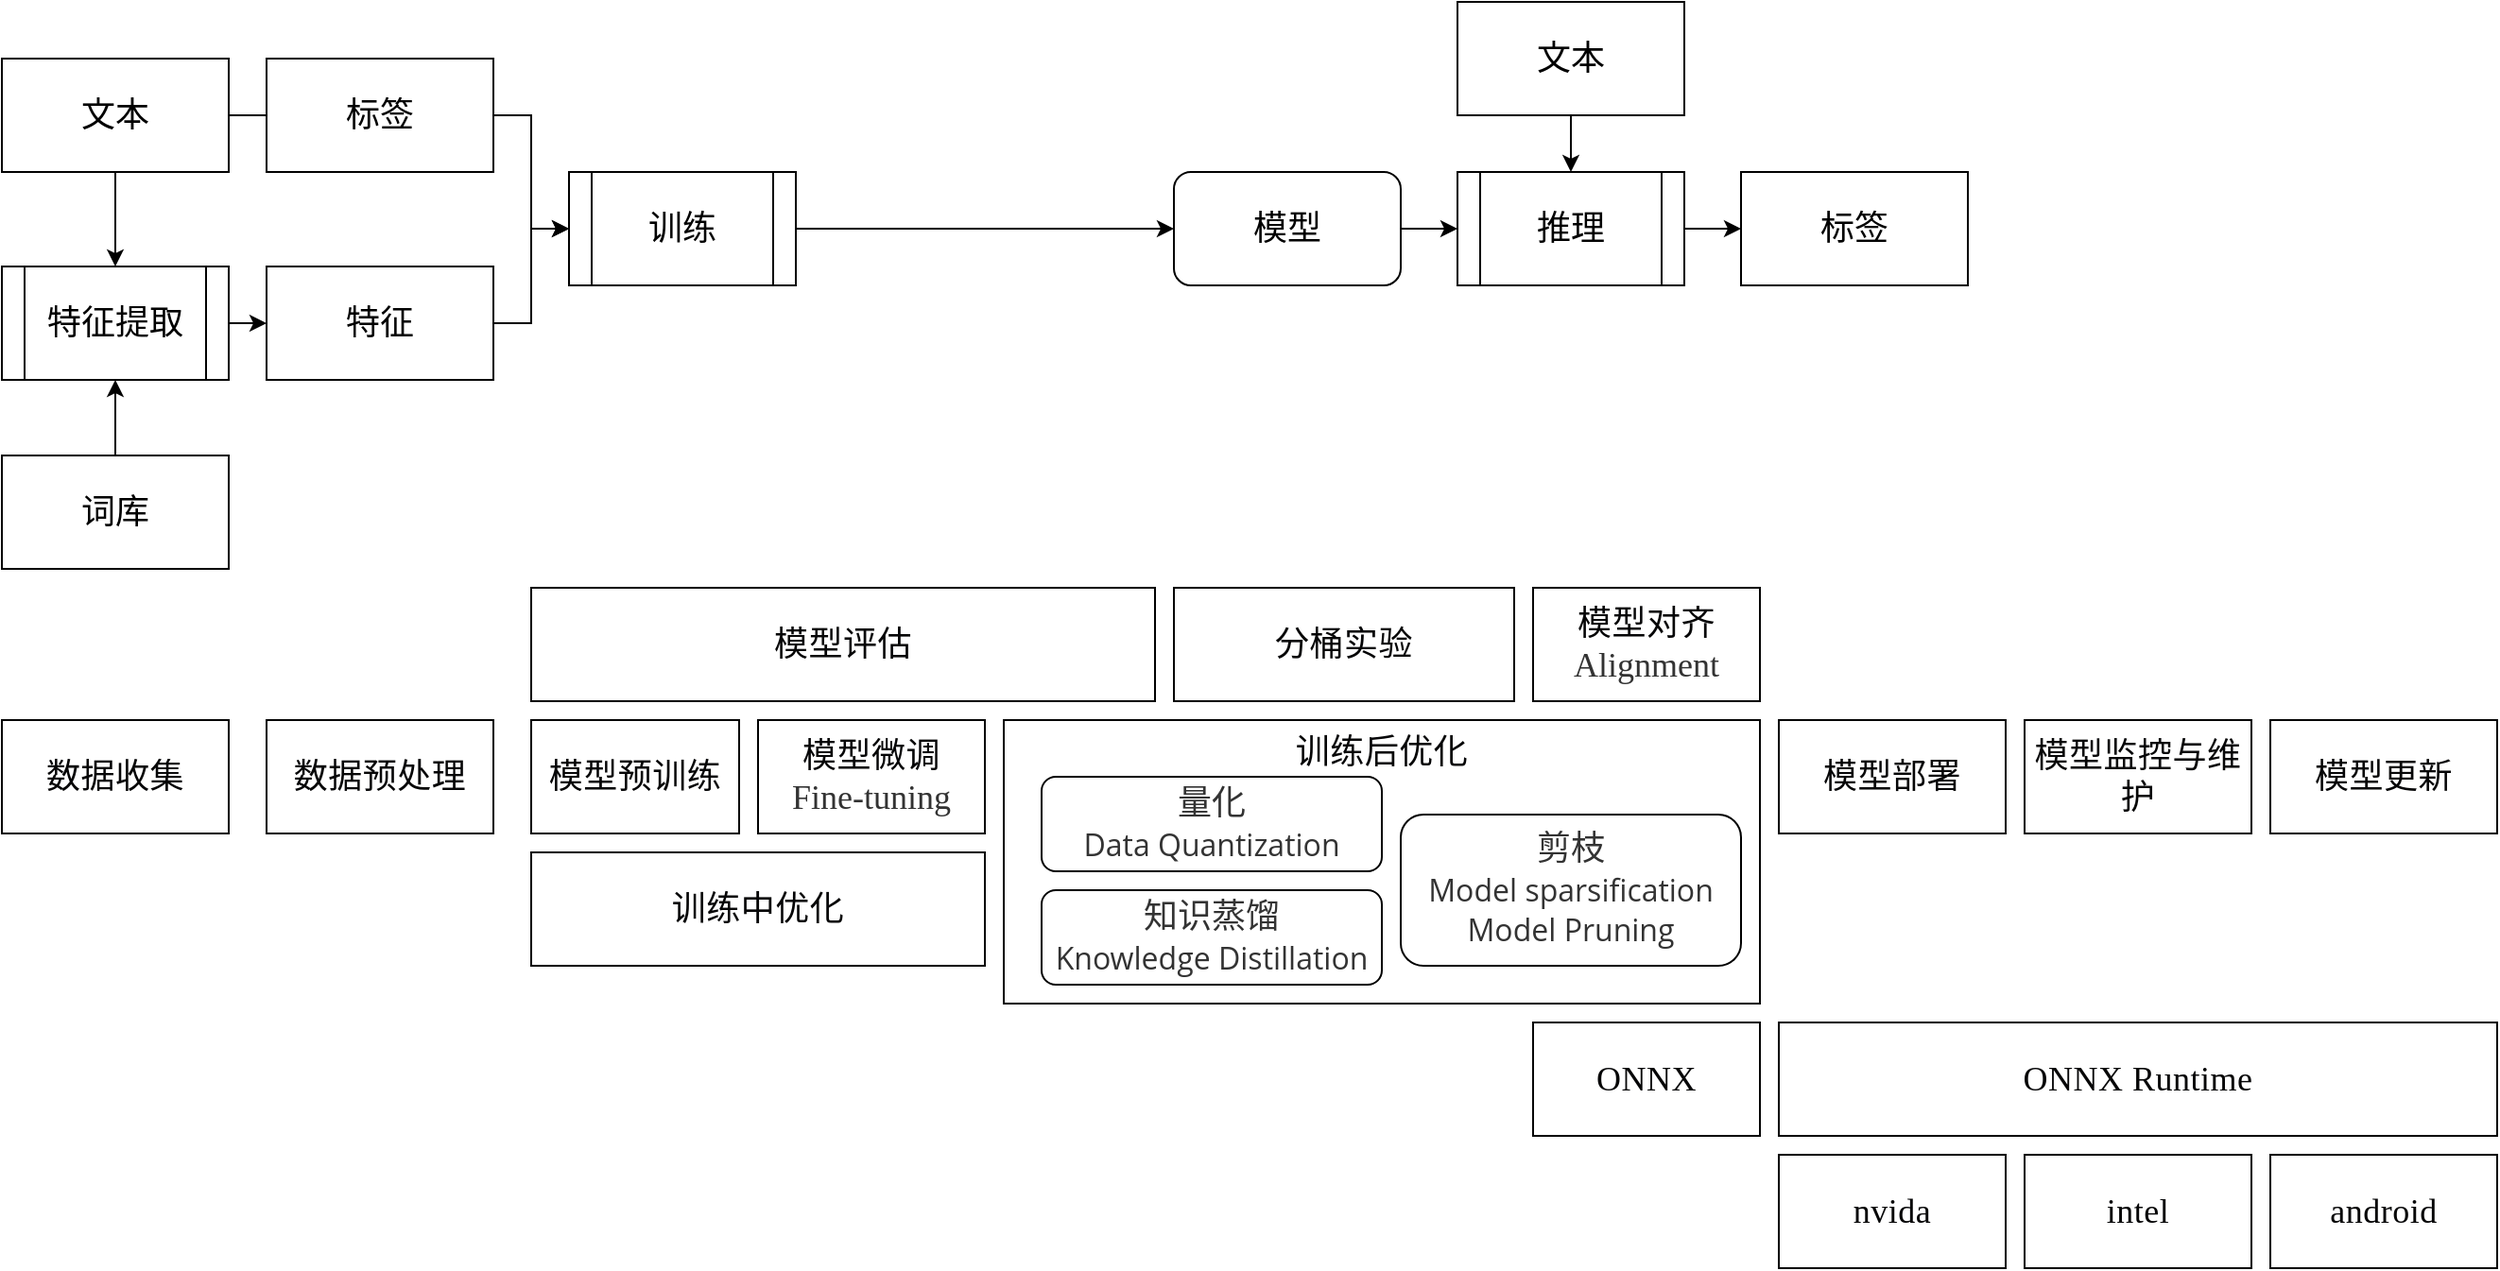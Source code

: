 <mxfile version="24.6.4" type="device">
  <diagram name="第 1 页" id="nE0wfuw-Ve8IWSHamWYk">
    <mxGraphModel dx="2710" dy="1045" grid="1" gridSize="10" guides="1" tooltips="1" connect="1" arrows="1" fold="1" page="1" pageScale="1" pageWidth="827" pageHeight="1169" math="0" shadow="0">
      <root>
        <mxCell id="0" />
        <mxCell id="1" parent="0" />
        <mxCell id="1crTcf5e7lMaoE_Rrd1W-3" value="&lt;span style=&quot;color: rgb(6, 6, 7); font-size: 18px; letter-spacing: 0.25px; text-align: left; white-space-collapse: preserve; background-color: rgb(255, 255, 255); box-sizing: inherit;&quot;&gt;数据收集&lt;/span&gt;" style="rounded=0;whiteSpace=wrap;html=1;fontFamily=Nunito;fontStyle=0;fontSize=18;" parent="1" vertex="1">
          <mxGeometry x="-160" y="520" width="120" height="60" as="geometry" />
        </mxCell>
        <mxCell id="1crTcf5e7lMaoE_Rrd1W-4" value="&lt;span style=&quot;color: rgb(6, 6, 7); font-size: 18px; letter-spacing: 0.25px; text-align: left; white-space-collapse: preserve; background-color: rgb(255, 255, 255); box-sizing: inherit;&quot;&gt;数据预处理&lt;/span&gt;" style="rounded=0;whiteSpace=wrap;html=1;fontFamily=Nunito;fontStyle=0;fontSize=18;" parent="1" vertex="1">
          <mxGeometry x="-20" y="520" width="120" height="60" as="geometry" />
        </mxCell>
        <mxCell id="1crTcf5e7lMaoE_Rrd1W-5" value="&lt;span style=&quot;color: rgb(6, 6, 7); font-size: 18px; letter-spacing: 0.25px; text-align: left; white-space-collapse: preserve; background-color: rgb(255, 255, 255); box-sizing: inherit;&quot;&gt;模型预训练&lt;/span&gt;" style="rounded=0;whiteSpace=wrap;html=1;fontFamily=Nunito;fontStyle=0;fontSize=18;" parent="1" vertex="1">
          <mxGeometry x="120" y="520" width="110" height="60" as="geometry" />
        </mxCell>
        <mxCell id="1crTcf5e7lMaoE_Rrd1W-6" value="&lt;span style=&quot;color: rgb(6, 6, 7); font-size: 18px; letter-spacing: 0.25px; text-align: left; white-space-collapse: preserve; background-color: rgb(255, 255, 255); box-sizing: inherit;&quot;&gt;模型评估&lt;/span&gt;" style="rounded=0;whiteSpace=wrap;html=1;fontFamily=Nunito;fontStyle=0;fontSize=18;" parent="1" vertex="1">
          <mxGeometry x="120" y="450" width="330" height="60" as="geometry" />
        </mxCell>
        <mxCell id="1crTcf5e7lMaoE_Rrd1W-7" value="&lt;span style=&quot;color: rgb(6, 6, 7); font-size: 18px; letter-spacing: 0.25px; text-align: left; white-space-collapse: preserve; background-color: rgb(255, 255, 255); box-sizing: inherit;&quot;&gt;模型微调&lt;/span&gt;&lt;div style=&quot;font-size: 18px;&quot;&gt;&lt;span style=&quot;color: rgb(6, 6, 7); font-size: 18px; letter-spacing: 0.25px; text-align: left; white-space-collapse: preserve; background-color: rgb(255, 255, 255); box-sizing: inherit;&quot;&gt;&lt;span style=&quot;color: rgb(51, 51, 51); font-size: 18px; letter-spacing: normal; orphans: 4;&quot;&gt;Fine-tuning&lt;/span&gt;&lt;br style=&quot;font-size: 18px;&quot;&gt;&lt;/span&gt;&lt;/div&gt;" style="rounded=0;whiteSpace=wrap;html=1;fontFamily=Nunito;fontStyle=0;fontSize=18;" parent="1" vertex="1">
          <mxGeometry x="240" y="520" width="120" height="60" as="geometry" />
        </mxCell>
        <mxCell id="1crTcf5e7lMaoE_Rrd1W-8" value="&lt;span style=&quot;color: rgb(6, 6, 7); font-size: 18px; letter-spacing: 0.25px; text-align: left; white-space-collapse: preserve; background-color: rgb(255, 255, 255); box-sizing: inherit;&quot;&gt;模型对齐&lt;/span&gt;&lt;div style=&quot;font-size: 18px;&quot;&gt;&lt;span style=&quot;color: rgb(6, 6, 7); font-size: 18px; letter-spacing: 0.25px; text-align: left; white-space-collapse: preserve; background-color: rgb(255, 255, 255); box-sizing: inherit;&quot;&gt;&lt;span style=&quot;color: rgb(51, 51, 51); font-size: 18px; letter-spacing: normal; orphans: 4;&quot;&gt;Alignment&lt;/span&gt;&lt;br style=&quot;font-size: 18px;&quot;&gt;&lt;/span&gt;&lt;/div&gt;" style="rounded=0;whiteSpace=wrap;html=1;fontFamily=Nunito;fontStyle=0;fontSize=18;" parent="1" vertex="1">
          <mxGeometry x="650" y="450" width="120" height="60" as="geometry" />
        </mxCell>
        <mxCell id="1crTcf5e7lMaoE_Rrd1W-10" value="&lt;span style=&quot;color: rgb(6, 6, 7); font-size: 18px; letter-spacing: 0.25px; text-align: left; white-space-collapse: preserve; background-color: rgb(255, 255, 255); box-sizing: inherit;&quot;&gt;模型部署&lt;/span&gt;" style="rounded=0;whiteSpace=wrap;html=1;fontFamily=Nunito;fontStyle=0;fontSize=18;" parent="1" vertex="1">
          <mxGeometry x="780" y="520" width="120" height="60" as="geometry" />
        </mxCell>
        <mxCell id="1crTcf5e7lMaoE_Rrd1W-11" value="&lt;span style=&quot;color: rgb(6, 6, 7); font-size: 18px; letter-spacing: 0.25px; text-align: left; white-space-collapse: preserve; background-color: rgb(255, 255, 255); box-sizing: inherit;&quot;&gt;模型监控与维护&lt;/span&gt;" style="rounded=0;whiteSpace=wrap;html=1;fontFamily=Nunito;fontStyle=0;fontSize=18;" parent="1" vertex="1">
          <mxGeometry x="910" y="520" width="120" height="60" as="geometry" />
        </mxCell>
        <mxCell id="1crTcf5e7lMaoE_Rrd1W-12" value="&lt;span style=&quot;color: rgb(6, 6, 7); font-size: 18px; letter-spacing: 0.25px; text-align: left; white-space-collapse: preserve; background-color: rgb(255, 255, 255); box-sizing: inherit;&quot;&gt;模型更新&lt;/span&gt;" style="rounded=0;whiteSpace=wrap;html=1;fontFamily=Nunito;fontStyle=0;fontSize=18;" parent="1" vertex="1">
          <mxGeometry x="1040" y="520" width="120" height="60" as="geometry" />
        </mxCell>
        <mxCell id="m1tW98zLpAQQyHlPn3tl-1" value="&lt;span style=&quot;color: rgb(6, 6, 7); font-size: 18px; letter-spacing: 0.25px; text-align: left; white-space-collapse: preserve; background-color: rgb(255, 255, 255); box-sizing: inherit;&quot;&gt;训练中优化&lt;/span&gt;" style="rounded=0;whiteSpace=wrap;html=1;fontFamily=Nunito;fontStyle=0;fontSize=18;" parent="1" vertex="1">
          <mxGeometry x="120" y="590" width="240" height="60" as="geometry" />
        </mxCell>
        <mxCell id="m1tW98zLpAQQyHlPn3tl-2" value="&lt;span style=&quot;color: rgb(6, 6, 7); font-size: 18px; letter-spacing: 0.25px; text-align: left; white-space-collapse: preserve; background-color: rgb(255, 255, 255); box-sizing: inherit;&quot;&gt;训练后优化&lt;/span&gt;" style="rounded=0;whiteSpace=wrap;html=1;verticalAlign=top;fontFamily=Nunito;fontStyle=0;fontSize=18;" parent="1" vertex="1">
          <mxGeometry x="370" y="520" width="400" height="150" as="geometry" />
        </mxCell>
        <mxCell id="d93UorX2Dsy2BGc8bKR5-2" value="&lt;span style=&quot;color: rgb(51, 51, 51); font-size: 18px; orphans: 4; text-align: start; white-space-collapse: preserve; background-color: rgb(255, 255, 255);&quot;&gt;剪枝&lt;/span&gt;&lt;div&gt;&lt;span style=&quot;color: rgb(51, 51, 51); font-family: &amp;quot;Open Sans&amp;quot;, &amp;quot;Clear Sans&amp;quot;, &amp;quot;Helvetica Neue&amp;quot;, Helvetica, Arial, &amp;quot;Segoe UI Emoji&amp;quot;, sans-serif; font-size: 16px; orphans: 4; text-align: left; white-space-collapse: preserve; background-color: rgb(255, 255, 255);&quot;&gt;Model sparsification&lt;/span&gt;&lt;/div&gt;&lt;div&gt;&lt;span style=&quot;color: rgb(51, 51, 51); font-family: &amp;quot;Open Sans&amp;quot;, &amp;quot;Clear Sans&amp;quot;, &amp;quot;Helvetica Neue&amp;quot;, Helvetica, Arial, &amp;quot;Segoe UI Emoji&amp;quot;, sans-serif; font-size: 16px; orphans: 4; text-align: left; white-space-collapse: preserve; background-color: rgb(255, 255, 255);&quot;&gt;Model Pruning&lt;/span&gt;&lt;span style=&quot;color: rgb(51, 51, 51); font-size: 18px; orphans: 4; text-align: start; white-space-collapse: preserve; background-color: rgb(255, 255, 255);&quot;&gt;&lt;br&gt;&lt;/span&gt;&lt;/div&gt;" style="rounded=1;whiteSpace=wrap;html=1;fontFamily=Nunito;fontStyle=0;fontSize=18;" vertex="1" parent="1">
          <mxGeometry x="580" y="570" width="180" height="80" as="geometry" />
        </mxCell>
        <mxCell id="d93UorX2Dsy2BGc8bKR5-3" value="&lt;span style=&quot;color: rgb(51, 51, 51); font-size: 18px; orphans: 4; text-align: start; white-space-collapse: preserve; background-color: rgb(255, 255, 255);&quot;&gt;量化&lt;/span&gt;&lt;div&gt;&lt;span style=&quot;color: rgb(51, 51, 51); font-family: &amp;quot;Open Sans&amp;quot;, &amp;quot;Clear Sans&amp;quot;, &amp;quot;Helvetica Neue&amp;quot;, Helvetica, Arial, &amp;quot;Segoe UI Emoji&amp;quot;, sans-serif; font-size: 16px; orphans: 4; text-align: left; white-space-collapse: preserve; background-color: rgb(255, 255, 255);&quot;&gt;Data Quantization&lt;/span&gt;&lt;span style=&quot;color: rgb(51, 51, 51); font-size: 18px; orphans: 4; text-align: start; white-space-collapse: preserve; background-color: rgb(255, 255, 255);&quot;&gt;&lt;br&gt;&lt;/span&gt;&lt;/div&gt;" style="rounded=1;whiteSpace=wrap;html=1;fontFamily=Nunito;fontStyle=0;fontSize=18;" vertex="1" parent="1">
          <mxGeometry x="390" y="550" width="180" height="50" as="geometry" />
        </mxCell>
        <mxCell id="d93UorX2Dsy2BGc8bKR5-4" value="&lt;span style=&quot;color: rgb(51, 51, 51); font-size: 18px; orphans: 4; text-align: start; white-space-collapse: preserve; background-color: rgb(255, 255, 255);&quot;&gt;知识蒸馏&lt;/span&gt;&lt;div&gt;&lt;span style=&quot;color: rgb(51, 51, 51); font-family: &amp;quot;Open Sans&amp;quot;, &amp;quot;Clear Sans&amp;quot;, &amp;quot;Helvetica Neue&amp;quot;, Helvetica, Arial, &amp;quot;Segoe UI Emoji&amp;quot;, sans-serif; font-size: 16px; orphans: 4; text-align: left; white-space-collapse: preserve; background-color: rgb(255, 255, 255);&quot;&gt;Knowledge Distillation&lt;/span&gt;&lt;span style=&quot;color: rgb(51, 51, 51); font-size: 18px; orphans: 4; text-align: start; white-space-collapse: preserve; background-color: rgb(255, 255, 255);&quot;&gt;&lt;br&gt;&lt;/span&gt;&lt;/div&gt;" style="rounded=1;whiteSpace=wrap;html=1;fontFamily=Nunito;fontStyle=0;fontSize=18;" vertex="1" parent="1">
          <mxGeometry x="390" y="610" width="180" height="50" as="geometry" />
        </mxCell>
        <mxCell id="d93UorX2Dsy2BGc8bKR5-5" value="&lt;span style=&quot;color: rgb(6, 6, 7); font-size: 18px; letter-spacing: 0.25px; text-align: left; white-space-collapse: preserve; background-color: rgb(255, 255, 255); box-sizing: inherit;&quot;&gt;ONNX&lt;/span&gt;" style="rounded=0;whiteSpace=wrap;html=1;fontFamily=Nunito;fontStyle=0;fontSize=18;" vertex="1" parent="1">
          <mxGeometry x="650" y="680" width="120" height="60" as="geometry" />
        </mxCell>
        <mxCell id="d93UorX2Dsy2BGc8bKR5-6" value="&lt;span style=&quot;color: rgb(6, 6, 7); font-size: 18px; letter-spacing: 0.25px; text-align: left; white-space-collapse: preserve; background-color: rgb(255, 255, 255); box-sizing: inherit;&quot;&gt;ONNX Runtime&lt;/span&gt;" style="rounded=0;whiteSpace=wrap;html=1;fontFamily=Nunito;fontStyle=0;fontSize=18;" vertex="1" parent="1">
          <mxGeometry x="780" y="680" width="380" height="60" as="geometry" />
        </mxCell>
        <mxCell id="d93UorX2Dsy2BGc8bKR5-7" value="&lt;span style=&quot;color: rgb(6, 6, 7); font-size: 18px; letter-spacing: 0.25px; text-align: left; white-space-collapse: preserve; background-color: rgb(255, 255, 255); box-sizing: inherit;&quot;&gt;nvida&lt;/span&gt;" style="rounded=0;whiteSpace=wrap;html=1;fontFamily=Nunito;fontStyle=0;fontSize=18;" vertex="1" parent="1">
          <mxGeometry x="780" y="750" width="120" height="60" as="geometry" />
        </mxCell>
        <mxCell id="d93UorX2Dsy2BGc8bKR5-8" value="&lt;div style=&quot;text-align: left; font-size: 18px;&quot;&gt;&lt;font style=&quot;font-size: 18px;&quot; color=&quot;#060607&quot;&gt;&lt;span style=&quot;font-size: 18px; letter-spacing: 0.25px; white-space-collapse: preserve; background-color: rgb(255, 255, 255);&quot;&gt;&lt;span style=&quot;font-size: 18px;&quot;&gt;intel&lt;/span&gt;&lt;/span&gt;&lt;/font&gt;&lt;/div&gt;" style="rounded=0;whiteSpace=wrap;html=1;fontFamily=Nunito;fontStyle=0;fontSize=18;" vertex="1" parent="1">
          <mxGeometry x="910" y="750" width="120" height="60" as="geometry" />
        </mxCell>
        <mxCell id="d93UorX2Dsy2BGc8bKR5-9" value="&lt;span style=&quot;color: rgb(6, 6, 7); font-size: 18px; letter-spacing: 0.25px; text-align: left; white-space-collapse: preserve; background-color: rgb(255, 255, 255); box-sizing: inherit;&quot;&gt;android&lt;/span&gt;" style="rounded=0;whiteSpace=wrap;html=1;fontFamily=Nunito;fontStyle=0;fontSize=18;" vertex="1" parent="1">
          <mxGeometry x="1040" y="750" width="120" height="60" as="geometry" />
        </mxCell>
        <mxCell id="d93UorX2Dsy2BGc8bKR5-10" style="edgeStyle=orthogonalEdgeStyle;rounded=0;orthogonalLoop=1;jettySize=auto;html=1;exitX=0.5;exitY=1;exitDx=0;exitDy=0;fontFamily=Nunito;fontStyle=0;fontSize=18;" edge="1" parent="1" source="d93UorX2Dsy2BGc8bKR5-12" target="d93UorX2Dsy2BGc8bKR5-18">
          <mxGeometry relative="1" as="geometry" />
        </mxCell>
        <mxCell id="d93UorX2Dsy2BGc8bKR5-11" style="edgeStyle=orthogonalEdgeStyle;rounded=0;orthogonalLoop=1;jettySize=auto;html=1;exitX=1;exitY=0.5;exitDx=0;exitDy=0;entryX=0;entryY=0.5;entryDx=0;entryDy=0;endArrow=none;endFill=0;fontFamily=Nunito;fontStyle=0;fontSize=18;" edge="1" parent="1" source="d93UorX2Dsy2BGc8bKR5-12" target="d93UorX2Dsy2BGc8bKR5-20">
          <mxGeometry relative="1" as="geometry" />
        </mxCell>
        <mxCell id="d93UorX2Dsy2BGc8bKR5-12" value="文本" style="rounded=0;whiteSpace=wrap;html=1;fontFamily=Nunito;fontStyle=0;fontSize=18;" vertex="1" parent="1">
          <mxGeometry x="-160" y="170" width="120" height="60" as="geometry" />
        </mxCell>
        <mxCell id="d93UorX2Dsy2BGc8bKR5-30" style="edgeStyle=orthogonalEdgeStyle;rounded=0;orthogonalLoop=1;jettySize=auto;html=1;exitX=0.5;exitY=0;exitDx=0;exitDy=0;entryX=0.5;entryY=1;entryDx=0;entryDy=0;fontFamily=Nunito;fontStyle=0;fontSize=18;" edge="1" parent="1" source="d93UorX2Dsy2BGc8bKR5-14" target="d93UorX2Dsy2BGc8bKR5-18">
          <mxGeometry relative="1" as="geometry" />
        </mxCell>
        <mxCell id="d93UorX2Dsy2BGc8bKR5-14" value="词库" style="rounded=0;whiteSpace=wrap;html=1;fontFamily=Nunito;fontStyle=0;fontSize=18;" vertex="1" parent="1">
          <mxGeometry x="-160" y="380" width="120" height="60" as="geometry" />
        </mxCell>
        <mxCell id="d93UorX2Dsy2BGc8bKR5-15" style="edgeStyle=orthogonalEdgeStyle;rounded=0;orthogonalLoop=1;jettySize=auto;html=1;exitX=1;exitY=0.5;exitDx=0;exitDy=0;entryX=0;entryY=0.5;entryDx=0;entryDy=0;fontFamily=Nunito;fontStyle=0;fontSize=18;" edge="1" parent="1" source="d93UorX2Dsy2BGc8bKR5-16" target="d93UorX2Dsy2BGc8bKR5-24">
          <mxGeometry relative="1" as="geometry" />
        </mxCell>
        <mxCell id="d93UorX2Dsy2BGc8bKR5-16" value="特征" style="rounded=0;whiteSpace=wrap;html=1;fontFamily=Nunito;fontStyle=0;fontSize=18;" vertex="1" parent="1">
          <mxGeometry x="-20" y="280" width="120" height="60" as="geometry" />
        </mxCell>
        <mxCell id="d93UorX2Dsy2BGc8bKR5-17" style="edgeStyle=orthogonalEdgeStyle;rounded=0;orthogonalLoop=1;jettySize=auto;html=1;exitX=1;exitY=0.5;exitDx=0;exitDy=0;entryX=0;entryY=0.5;entryDx=0;entryDy=0;fontFamily=Nunito;fontStyle=0;fontSize=18;" edge="1" parent="1" source="d93UorX2Dsy2BGc8bKR5-18" target="d93UorX2Dsy2BGc8bKR5-16">
          <mxGeometry relative="1" as="geometry" />
        </mxCell>
        <mxCell id="d93UorX2Dsy2BGc8bKR5-18" value="特征提取" style="shape=process;whiteSpace=wrap;html=1;backgroundOutline=1;fontFamily=Nunito;fontStyle=0;fontSize=18;" vertex="1" parent="1">
          <mxGeometry x="-160" y="280" width="120" height="60" as="geometry" />
        </mxCell>
        <mxCell id="d93UorX2Dsy2BGc8bKR5-19" style="edgeStyle=orthogonalEdgeStyle;rounded=0;orthogonalLoop=1;jettySize=auto;html=1;exitX=1;exitY=0.5;exitDx=0;exitDy=0;entryX=0;entryY=0.5;entryDx=0;entryDy=0;fontFamily=Nunito;fontStyle=0;fontSize=18;" edge="1" parent="1" source="d93UorX2Dsy2BGc8bKR5-20" target="d93UorX2Dsy2BGc8bKR5-24">
          <mxGeometry relative="1" as="geometry" />
        </mxCell>
        <mxCell id="d93UorX2Dsy2BGc8bKR5-20" value="标签" style="rounded=0;whiteSpace=wrap;html=1;fontFamily=Nunito;fontStyle=0;fontSize=18;" vertex="1" parent="1">
          <mxGeometry x="-20" y="170" width="120" height="60" as="geometry" />
        </mxCell>
        <mxCell id="d93UorX2Dsy2BGc8bKR5-21" style="edgeStyle=orthogonalEdgeStyle;rounded=0;orthogonalLoop=1;jettySize=auto;html=1;exitX=1;exitY=0.5;exitDx=0;exitDy=0;fontFamily=Nunito;fontStyle=0;fontSize=18;" edge="1" parent="1" source="d93UorX2Dsy2BGc8bKR5-22" target="d93UorX2Dsy2BGc8bKR5-26">
          <mxGeometry relative="1" as="geometry" />
        </mxCell>
        <mxCell id="d93UorX2Dsy2BGc8bKR5-22" value="模型" style="rounded=1;whiteSpace=wrap;html=1;fontFamily=Nunito;fontStyle=0;fontSize=18;" vertex="1" parent="1">
          <mxGeometry x="460" y="230" width="120" height="60" as="geometry" />
        </mxCell>
        <mxCell id="d93UorX2Dsy2BGc8bKR5-23" style="edgeStyle=orthogonalEdgeStyle;rounded=0;orthogonalLoop=1;jettySize=auto;html=1;exitX=1;exitY=0.5;exitDx=0;exitDy=0;entryX=0;entryY=0.5;entryDx=0;entryDy=0;fontFamily=Nunito;fontStyle=0;fontSize=18;" edge="1" parent="1" source="d93UorX2Dsy2BGc8bKR5-24" target="d93UorX2Dsy2BGc8bKR5-22">
          <mxGeometry relative="1" as="geometry" />
        </mxCell>
        <mxCell id="d93UorX2Dsy2BGc8bKR5-24" value="训练" style="shape=process;whiteSpace=wrap;html=1;backgroundOutline=1;fontFamily=Nunito;fontStyle=0;fontSize=18;" vertex="1" parent="1">
          <mxGeometry x="140" y="230" width="120" height="60" as="geometry" />
        </mxCell>
        <mxCell id="d93UorX2Dsy2BGc8bKR5-25" style="edgeStyle=orthogonalEdgeStyle;rounded=0;orthogonalLoop=1;jettySize=auto;html=1;exitX=1;exitY=0.5;exitDx=0;exitDy=0;fontFamily=Nunito;fontStyle=0;fontSize=18;" edge="1" parent="1" source="d93UorX2Dsy2BGc8bKR5-26" target="d93UorX2Dsy2BGc8bKR5-29">
          <mxGeometry relative="1" as="geometry" />
        </mxCell>
        <mxCell id="d93UorX2Dsy2BGc8bKR5-26" value="推理" style="shape=process;whiteSpace=wrap;html=1;backgroundOutline=1;fontFamily=Nunito;fontStyle=0;fontSize=18;" vertex="1" parent="1">
          <mxGeometry x="610" y="230" width="120" height="60" as="geometry" />
        </mxCell>
        <mxCell id="d93UorX2Dsy2BGc8bKR5-31" style="edgeStyle=orthogonalEdgeStyle;rounded=0;orthogonalLoop=1;jettySize=auto;html=1;exitX=0.5;exitY=1;exitDx=0;exitDy=0;entryX=0.5;entryY=0;entryDx=0;entryDy=0;fontFamily=Nunito;fontStyle=0;fontSize=18;" edge="1" parent="1" source="d93UorX2Dsy2BGc8bKR5-28" target="d93UorX2Dsy2BGc8bKR5-26">
          <mxGeometry relative="1" as="geometry" />
        </mxCell>
        <mxCell id="d93UorX2Dsy2BGc8bKR5-28" value="文本" style="rounded=0;whiteSpace=wrap;html=1;fontFamily=Nunito;fontStyle=0;fontSize=18;" vertex="1" parent="1">
          <mxGeometry x="610" y="140" width="120" height="60" as="geometry" />
        </mxCell>
        <mxCell id="d93UorX2Dsy2BGc8bKR5-29" value="标签" style="rounded=0;whiteSpace=wrap;html=1;fontFamily=Nunito;fontStyle=0;fontSize=18;" vertex="1" parent="1">
          <mxGeometry x="760" y="230" width="120" height="60" as="geometry" />
        </mxCell>
        <mxCell id="d93UorX2Dsy2BGc8bKR5-33" value="&lt;span style=&quot;color: rgb(6, 6, 7); font-size: 18px; letter-spacing: 0.25px; text-align: left; white-space-collapse: preserve; background-color: rgb(255, 255, 255); box-sizing: inherit;&quot;&gt;分桶实验&lt;/span&gt;" style="rounded=0;whiteSpace=wrap;html=1;fontFamily=Nunito;fontStyle=0;fontSize=18;" vertex="1" parent="1">
          <mxGeometry x="460" y="450" width="180" height="60" as="geometry" />
        </mxCell>
      </root>
    </mxGraphModel>
  </diagram>
</mxfile>
